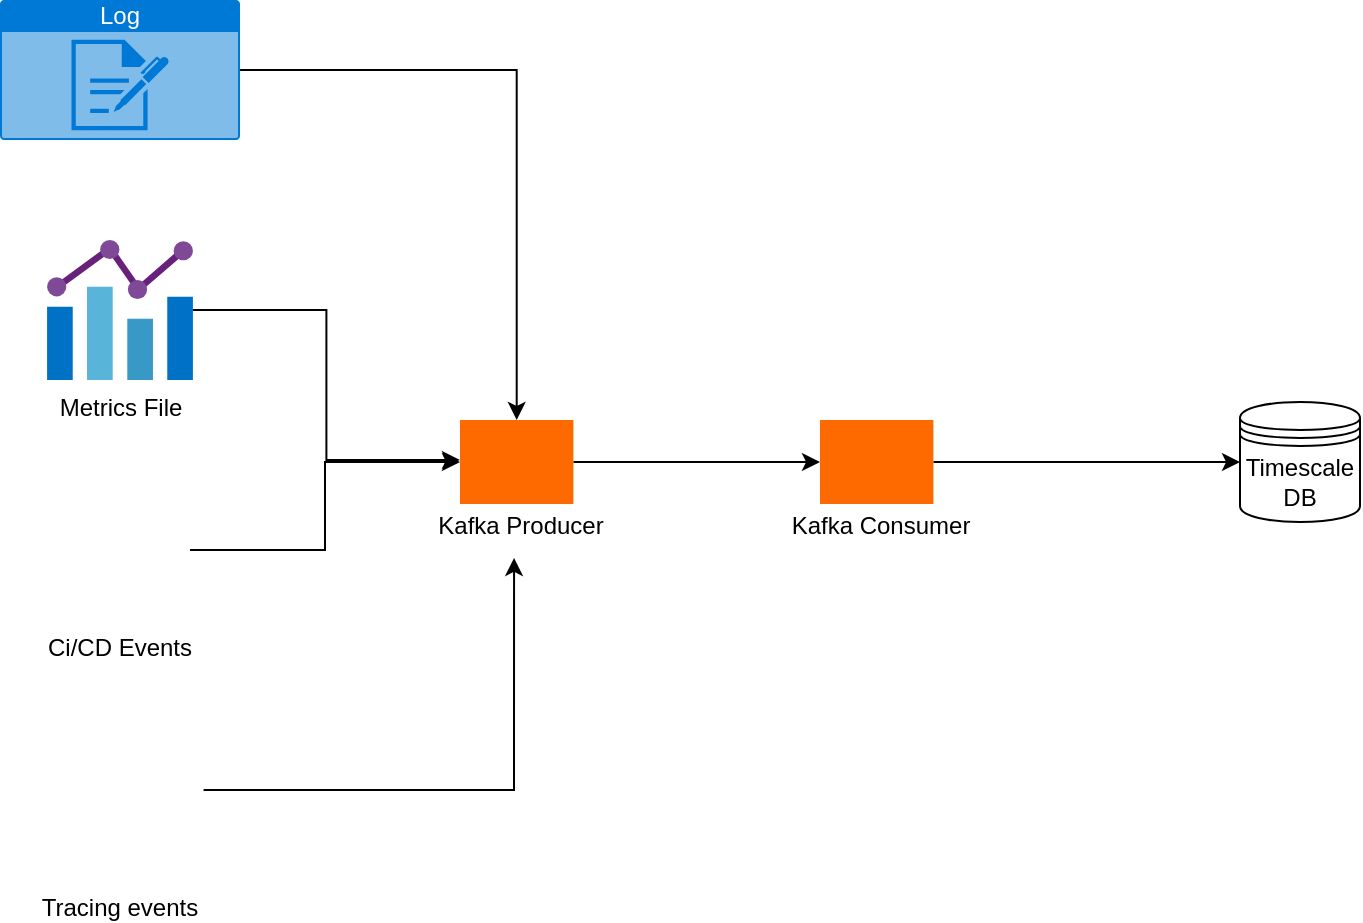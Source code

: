 <mxfile version="26.0.14">
  <diagram name="Page-1" id="6BY3Mi8lnX-jGJb6mqn0">
    <mxGraphModel dx="1224" dy="725" grid="1" gridSize="10" guides="1" tooltips="1" connect="1" arrows="1" fold="1" page="1" pageScale="1" pageWidth="850" pageHeight="1100" math="0" shadow="0">
      <root>
        <mxCell id="0" />
        <mxCell id="1" parent="0" />
        <mxCell id="BymQqC9X1tUFXH-bsFHs-10" style="edgeStyle=orthogonalEdgeStyle;rounded=0;orthogonalLoop=1;jettySize=auto;html=1;exitX=1;exitY=0.5;exitDx=0;exitDy=0;exitPerimeter=0;" edge="1" parent="1" source="BymQqC9X1tUFXH-bsFHs-1" target="BymQqC9X1tUFXH-bsFHs-5">
          <mxGeometry relative="1" as="geometry" />
        </mxCell>
        <mxCell id="BymQqC9X1tUFXH-bsFHs-1" value="Log" style="html=1;whiteSpace=wrap;strokeColor=none;fillColor=#0079D6;labelPosition=center;verticalLabelPosition=middle;verticalAlign=top;align=center;fontSize=12;outlineConnect=0;spacingTop=-6;fontColor=#FFFFFF;sketch=0;shape=mxgraph.sitemap.log;" vertex="1" parent="1">
          <mxGeometry x="70" y="90" width="120" height="70" as="geometry" />
        </mxCell>
        <mxCell id="BymQqC9X1tUFXH-bsFHs-2" value="Metrics File" style="image;sketch=0;aspect=fixed;html=1;points=[];align=center;fontSize=12;image=img/lib/mscae/Chart.svg;" vertex="1" parent="1">
          <mxGeometry x="93.54" y="210" width="72.92" height="70" as="geometry" />
        </mxCell>
        <mxCell id="BymQqC9X1tUFXH-bsFHs-3" value="Ci/CD Events" style="shape=image;verticalLabelPosition=bottom;labelBackgroundColor=default;verticalAlign=top;aspect=fixed;imageAspect=0;image=https://e7.pngegg.com/pngimages/302/885/png-clipart-ci-cd-continuous-integration-continuous-delivery-computer-software-software-testing-automation-testing-blue-text-thumbnail.png;" vertex="1" parent="1">
          <mxGeometry x="95" y="330" width="70" height="70" as="geometry" />
        </mxCell>
        <mxCell id="BymQqC9X1tUFXH-bsFHs-4" value="Tracing events" style="shape=image;verticalLabelPosition=bottom;labelBackgroundColor=default;verticalAlign=top;aspect=fixed;imageAspect=0;image=https://www.shutterstock.com/image-vector/track-live-location-target-current-260nw-2195517345.jpg;" vertex="1" parent="1">
          <mxGeometry x="88.21" y="440" width="83.57" height="90" as="geometry" />
        </mxCell>
        <mxCell id="BymQqC9X1tUFXH-bsFHs-14" style="edgeStyle=orthogonalEdgeStyle;rounded=0;orthogonalLoop=1;jettySize=auto;html=1;" edge="1" parent="1" source="BymQqC9X1tUFXH-bsFHs-5" target="BymQqC9X1tUFXH-bsFHs-6">
          <mxGeometry relative="1" as="geometry" />
        </mxCell>
        <mxCell id="BymQqC9X1tUFXH-bsFHs-5" value="" style="points=[];aspect=fixed;html=1;align=center;shadow=0;dashed=0;fillColor=#FF6A00;strokeColor=none;shape=mxgraph.alibaba_cloud.kafka;" vertex="1" parent="1">
          <mxGeometry x="300" y="300" width="56.7" height="42" as="geometry" />
        </mxCell>
        <mxCell id="BymQqC9X1tUFXH-bsFHs-15" style="edgeStyle=orthogonalEdgeStyle;rounded=0;orthogonalLoop=1;jettySize=auto;html=1;entryX=0;entryY=0.5;entryDx=0;entryDy=0;" edge="1" parent="1" source="BymQqC9X1tUFXH-bsFHs-6" target="BymQqC9X1tUFXH-bsFHs-9">
          <mxGeometry relative="1" as="geometry" />
        </mxCell>
        <mxCell id="BymQqC9X1tUFXH-bsFHs-6" value="" style="points=[];aspect=fixed;html=1;align=center;shadow=0;dashed=0;fillColor=#FF6A00;strokeColor=none;shape=mxgraph.alibaba_cloud.kafka;" vertex="1" parent="1">
          <mxGeometry x="480" y="300" width="56.7" height="42" as="geometry" />
        </mxCell>
        <mxCell id="BymQqC9X1tUFXH-bsFHs-7" value="Kafka Producer" style="text;html=1;align=center;verticalAlign=middle;resizable=0;points=[];autosize=1;strokeColor=none;fillColor=none;" vertex="1" parent="1">
          <mxGeometry x="275" y="338" width="110" height="30" as="geometry" />
        </mxCell>
        <mxCell id="BymQqC9X1tUFXH-bsFHs-8" value="Kafka Consumer" style="text;html=1;align=center;verticalAlign=middle;resizable=0;points=[];autosize=1;strokeColor=none;fillColor=none;" vertex="1" parent="1">
          <mxGeometry x="455" y="338" width="110" height="30" as="geometry" />
        </mxCell>
        <mxCell id="BymQqC9X1tUFXH-bsFHs-9" value="Timescale DB" style="shape=datastore;whiteSpace=wrap;html=1;" vertex="1" parent="1">
          <mxGeometry x="690" y="291" width="60" height="60" as="geometry" />
        </mxCell>
        <mxCell id="BymQqC9X1tUFXH-bsFHs-11" style="edgeStyle=orthogonalEdgeStyle;rounded=0;orthogonalLoop=1;jettySize=auto;html=1;entryX=0;entryY=0.476;entryDx=0;entryDy=0;entryPerimeter=0;" edge="1" parent="1" source="BymQqC9X1tUFXH-bsFHs-2" target="BymQqC9X1tUFXH-bsFHs-5">
          <mxGeometry relative="1" as="geometry" />
        </mxCell>
        <mxCell id="BymQqC9X1tUFXH-bsFHs-12" style="edgeStyle=orthogonalEdgeStyle;rounded=0;orthogonalLoop=1;jettySize=auto;html=1;exitX=1;exitY=0.5;exitDx=0;exitDy=0;entryX=0;entryY=0.5;entryDx=0;entryDy=0;entryPerimeter=0;" edge="1" parent="1" source="BymQqC9X1tUFXH-bsFHs-3" target="BymQqC9X1tUFXH-bsFHs-5">
          <mxGeometry relative="1" as="geometry" />
        </mxCell>
        <mxCell id="BymQqC9X1tUFXH-bsFHs-13" style="edgeStyle=orthogonalEdgeStyle;rounded=0;orthogonalLoop=1;jettySize=auto;html=1;exitX=1;exitY=0.5;exitDx=0;exitDy=0;entryX=0.473;entryY=1.033;entryDx=0;entryDy=0;entryPerimeter=0;" edge="1" parent="1" source="BymQqC9X1tUFXH-bsFHs-4" target="BymQqC9X1tUFXH-bsFHs-7">
          <mxGeometry relative="1" as="geometry" />
        </mxCell>
      </root>
    </mxGraphModel>
  </diagram>
</mxfile>
